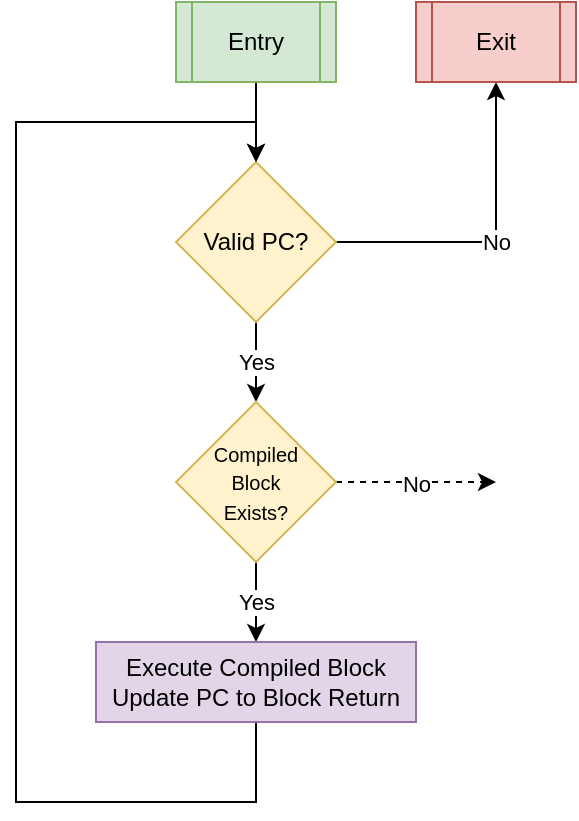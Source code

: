 <mxfile version="14.5.1" type="device"><diagram id="0U3hz8MscCJV5RNF3le_" name="Page-1"><mxGraphModel dx="1086" dy="806" grid="1" gridSize="10" guides="1" tooltips="1" connect="1" arrows="1" fold="1" page="1" pageScale="1" pageWidth="827" pageHeight="1169" math="0" shadow="0"><root><mxCell id="0"/><mxCell id="1" parent="0"/><mxCell id="coIgZqXXq0_w5_-TDDHA-18" value="No" style="edgeStyle=orthogonalEdgeStyle;rounded=0;orthogonalLoop=1;jettySize=auto;html=1;exitX=1;exitY=0.5;exitDx=0;exitDy=0;entryX=0.5;entryY=1;entryDx=0;entryDy=0;" parent="1" source="coIgZqXXq0_w5_-TDDHA-1" target="coIgZqXXq0_w5_-TDDHA-16" edge="1"><mxGeometry relative="1" as="geometry"/></mxCell><mxCell id="coIgZqXXq0_w5_-TDDHA-19" value="Yes" style="edgeStyle=orthogonalEdgeStyle;rounded=0;orthogonalLoop=1;jettySize=auto;html=1;exitX=0.5;exitY=1;exitDx=0;exitDy=0;entryX=0.5;entryY=0;entryDx=0;entryDy=0;" parent="1" source="coIgZqXXq0_w5_-TDDHA-1" target="coIgZqXXq0_w5_-TDDHA-22" edge="1"><mxGeometry relative="1" as="geometry"><mxPoint x="360" y="320.0" as="targetPoint"/></mxGeometry></mxCell><mxCell id="coIgZqXXq0_w5_-TDDHA-1" value="Valid PC?" style="rhombus;whiteSpace=wrap;html=1;fillColor=#fff2cc;strokeColor=#d6b656;" parent="1" vertex="1"><mxGeometry x="320" y="200" width="80" height="80" as="geometry"/></mxCell><mxCell id="coIgZqXXq0_w5_-TDDHA-8" value="No" style="edgeStyle=orthogonalEdgeStyle;rounded=0;orthogonalLoop=1;jettySize=auto;html=1;exitX=1;exitY=0.5;exitDx=0;exitDy=0;dashed=1;" parent="1" source="coIgZqXXq0_w5_-TDDHA-22" edge="1"><mxGeometry relative="1" as="geometry"><mxPoint x="400" y="360.0" as="sourcePoint"/><mxPoint x="480" y="360" as="targetPoint"/></mxGeometry></mxCell><mxCell id="coIgZqXXq0_w5_-TDDHA-20" value="Yes" style="edgeStyle=orthogonalEdgeStyle;rounded=0;orthogonalLoop=1;jettySize=auto;html=1;exitX=0.5;exitY=1;exitDx=0;exitDy=0;entryX=0.5;entryY=0;entryDx=0;entryDy=0;" parent="1" source="coIgZqXXq0_w5_-TDDHA-22" target="coIgZqXXq0_w5_-TDDHA-9" edge="1"><mxGeometry relative="1" as="geometry"><mxPoint x="360" y="400" as="sourcePoint"/></mxGeometry></mxCell><mxCell id="coIgZqXXq0_w5_-TDDHA-14" style="edgeStyle=orthogonalEdgeStyle;rounded=0;orthogonalLoop=1;jettySize=auto;html=1;exitX=0.5;exitY=1;exitDx=0;exitDy=0;entryX=0.5;entryY=0;entryDx=0;entryDy=0;" parent="1" source="coIgZqXXq0_w5_-TDDHA-9" target="coIgZqXXq0_w5_-TDDHA-1" edge="1"><mxGeometry relative="1" as="geometry"><Array as="points"><mxPoint x="360" y="520"/><mxPoint x="240" y="520"/><mxPoint x="240" y="180"/><mxPoint x="360" y="180"/></Array></mxGeometry></mxCell><mxCell id="coIgZqXXq0_w5_-TDDHA-9" value="Execute Compiled Block&lt;br&gt;Update PC to Block Return" style="rounded=0;whiteSpace=wrap;html=1;fillColor=#e1d5e7;strokeColor=#9673a6;" parent="1" vertex="1"><mxGeometry x="280" y="440" width="160" height="40" as="geometry"/></mxCell><mxCell id="coIgZqXXq0_w5_-TDDHA-17" style="edgeStyle=orthogonalEdgeStyle;rounded=0;orthogonalLoop=1;jettySize=auto;html=1;exitX=0.5;exitY=1;exitDx=0;exitDy=0;entryX=0.5;entryY=0;entryDx=0;entryDy=0;" parent="1" source="coIgZqXXq0_w5_-TDDHA-15" target="coIgZqXXq0_w5_-TDDHA-1" edge="1"><mxGeometry relative="1" as="geometry"/></mxCell><mxCell id="coIgZqXXq0_w5_-TDDHA-15" value="Entry" style="shape=process;whiteSpace=wrap;html=1;backgroundOutline=1;fillColor=#d5e8d4;strokeColor=#82b366;" parent="1" vertex="1"><mxGeometry x="320" y="120" width="80" height="40" as="geometry"/></mxCell><mxCell id="coIgZqXXq0_w5_-TDDHA-16" value="Exit" style="shape=process;whiteSpace=wrap;html=1;backgroundOutline=1;fillColor=#f8cecc;strokeColor=#b85450;" parent="1" vertex="1"><mxGeometry x="440" y="120" width="80" height="40" as="geometry"/></mxCell><mxCell id="coIgZqXXq0_w5_-TDDHA-22" value="&lt;font style=&quot;font-size: 10px&quot;&gt;Compiled&lt;br&gt;Block&lt;br&gt;Exists?&lt;/font&gt;" style="rhombus;whiteSpace=wrap;html=1;fillColor=#fff2cc;strokeColor=#d6b656;" parent="1" vertex="1"><mxGeometry x="320" y="320" width="80" height="80" as="geometry"/></mxCell></root></mxGraphModel></diagram></mxfile>
